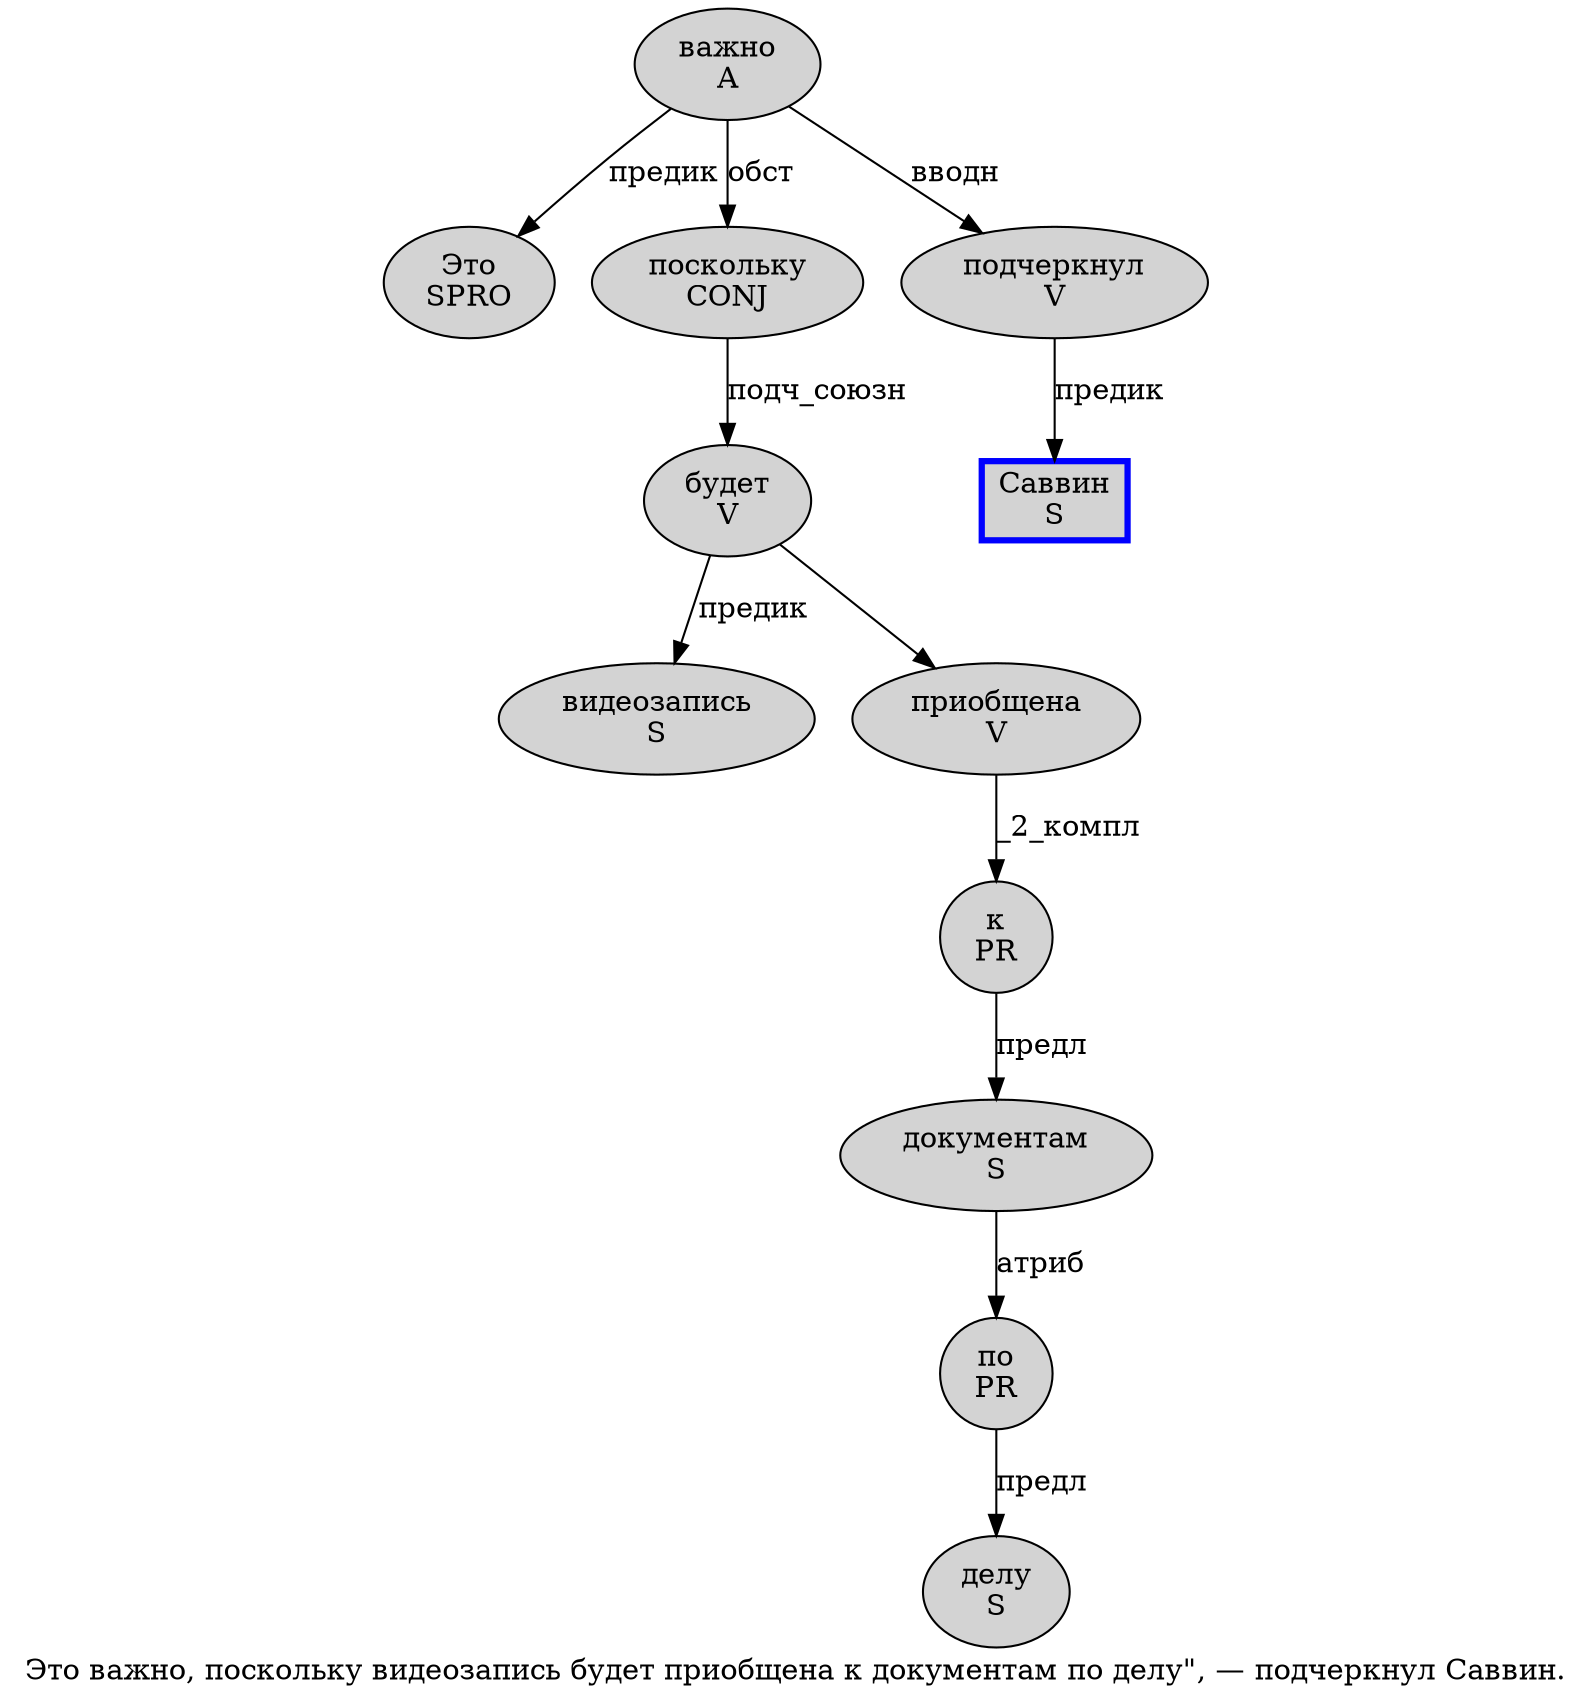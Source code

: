 digraph SENTENCE_639 {
	graph [label="Это важно, поскольку видеозапись будет приобщена к документам по делу\", — подчеркнул Саввин."]
	node [style=filled]
		0 [label="Это
SPRO" color="" fillcolor=lightgray penwidth=1 shape=ellipse]
		1 [label="важно
A" color="" fillcolor=lightgray penwidth=1 shape=ellipse]
		3 [label="поскольку
CONJ" color="" fillcolor=lightgray penwidth=1 shape=ellipse]
		4 [label="видеозапись
S" color="" fillcolor=lightgray penwidth=1 shape=ellipse]
		5 [label="будет
V" color="" fillcolor=lightgray penwidth=1 shape=ellipse]
		6 [label="приобщена
V" color="" fillcolor=lightgray penwidth=1 shape=ellipse]
		7 [label="к
PR" color="" fillcolor=lightgray penwidth=1 shape=ellipse]
		8 [label="документам
S" color="" fillcolor=lightgray penwidth=1 shape=ellipse]
		9 [label="по
PR" color="" fillcolor=lightgray penwidth=1 shape=ellipse]
		10 [label="делу
S" color="" fillcolor=lightgray penwidth=1 shape=ellipse]
		14 [label="подчеркнул
V" color="" fillcolor=lightgray penwidth=1 shape=ellipse]
		15 [label="Саввин
S" color=blue fillcolor=lightgray penwidth=3 shape=box]
			1 -> 0 [label="предик"]
			1 -> 3 [label="обст"]
			1 -> 14 [label="вводн"]
			8 -> 9 [label="атриб"]
			9 -> 10 [label="предл"]
			5 -> 4 [label="предик"]
			5 -> 6
			3 -> 5 [label="подч_союзн"]
			6 -> 7 [label="_2_компл"]
			14 -> 15 [label="предик"]
			7 -> 8 [label="предл"]
}
